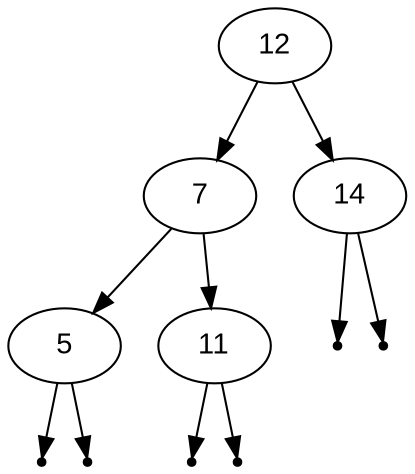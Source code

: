 digraph BST {
    node [fontname="Arial"];
    "12"-> "7";
    "12"-> "14";
    "7"-> "5";
    "7"-> "11";
    null0 [shape=point];
    "5"-> null0;
    null1 [shape=point];
    "5"-> null1;
    null2 [shape=point];
    "11"-> null2;
    null3 [shape=point];
    "11"-> null3;
    null4 [shape=point];
    "14"-> null4;
    null5 [shape=point];
    "14"-> null5;
}
